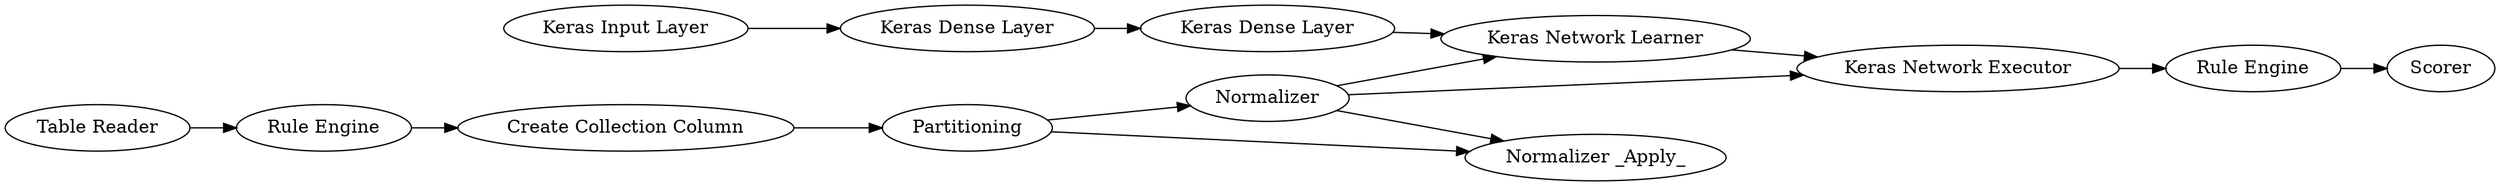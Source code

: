 digraph {
	"5976264338364011965_42" [label="Keras Input Layer"]
	"-5987780738236958000_33" [label="Normalizer _Apply_"]
	"5976264338364011965_53" [label="Rule Engine"]
	"5976264338364011965_32" [label="Keras Network Learner"]
	"-5987780738236958000_40" [label=Normalizer]
	"-5987780738236958000_35" [label=Partitioning]
	"5976264338364011965_34" [label="Keras Network Executor"]
	"-5987780738236958000_45" [label="Rule Engine"]
	"5976264338364011965_56" [label=Scorer]
	"5976264338364011965_37" [label="Keras Dense Layer"]
	"5976264338364011965_55" [label="Table Reader"]
	"-5987780738236958000_46" [label="Create Collection Column"]
	"5976264338364011965_36" [label="Keras Dense Layer"]
	"5976264338364011965_32" -> "5976264338364011965_34"
	"-5987780738236958000_35" -> "-5987780738236958000_33"
	"5976264338364011965_42" -> "5976264338364011965_36"
	"-5987780738236958000_40" -> "5976264338364011965_34"
	"-5987780738236958000_40" -> "5976264338364011965_32"
	"5976264338364011965_55" -> "-5987780738236958000_45"
	"-5987780738236958000_46" -> "-5987780738236958000_35"
	"-5987780738236958000_35" -> "-5987780738236958000_40"
	"5976264338364011965_37" -> "5976264338364011965_32"
	"5976264338364011965_36" -> "5976264338364011965_37"
	"-5987780738236958000_45" -> "-5987780738236958000_46"
	"5976264338364011965_53" -> "5976264338364011965_56"
	"5976264338364011965_34" -> "5976264338364011965_53"
	"-5987780738236958000_40" -> "-5987780738236958000_33"
	rankdir=LR
}
